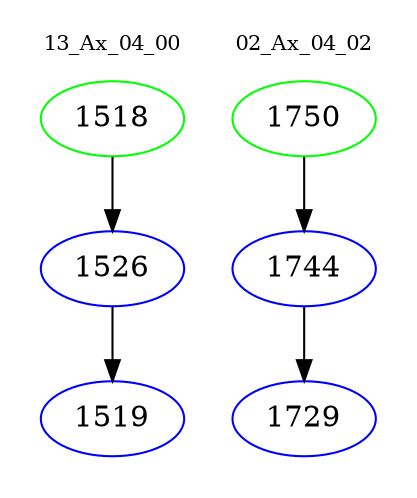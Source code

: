 digraph{
subgraph cluster_0 {
color = white
label = "13_Ax_04_00";
fontsize=10;
T0_1518 [label="1518", color="green"]
T0_1518 -> T0_1526 [color="black"]
T0_1526 [label="1526", color="blue"]
T0_1526 -> T0_1519 [color="black"]
T0_1519 [label="1519", color="blue"]
}
subgraph cluster_1 {
color = white
label = "02_Ax_04_02";
fontsize=10;
T1_1750 [label="1750", color="green"]
T1_1750 -> T1_1744 [color="black"]
T1_1744 [label="1744", color="blue"]
T1_1744 -> T1_1729 [color="black"]
T1_1729 [label="1729", color="blue"]
}
}
